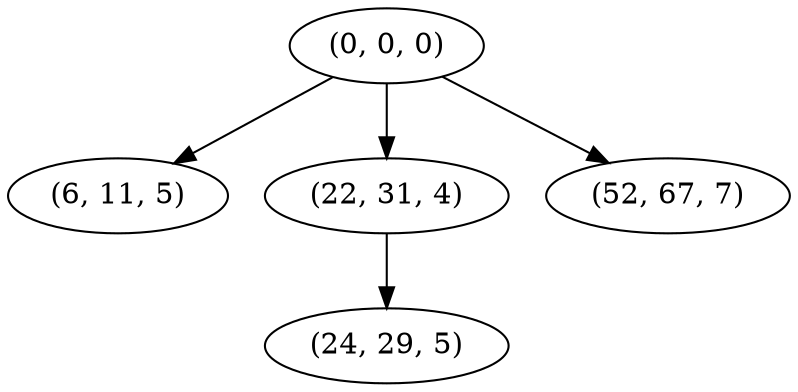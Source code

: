digraph tree {
    "(0, 0, 0)";
    "(6, 11, 5)";
    "(22, 31, 4)";
    "(24, 29, 5)";
    "(52, 67, 7)";
    "(0, 0, 0)" -> "(6, 11, 5)";
    "(0, 0, 0)" -> "(22, 31, 4)";
    "(0, 0, 0)" -> "(52, 67, 7)";
    "(22, 31, 4)" -> "(24, 29, 5)";
}
